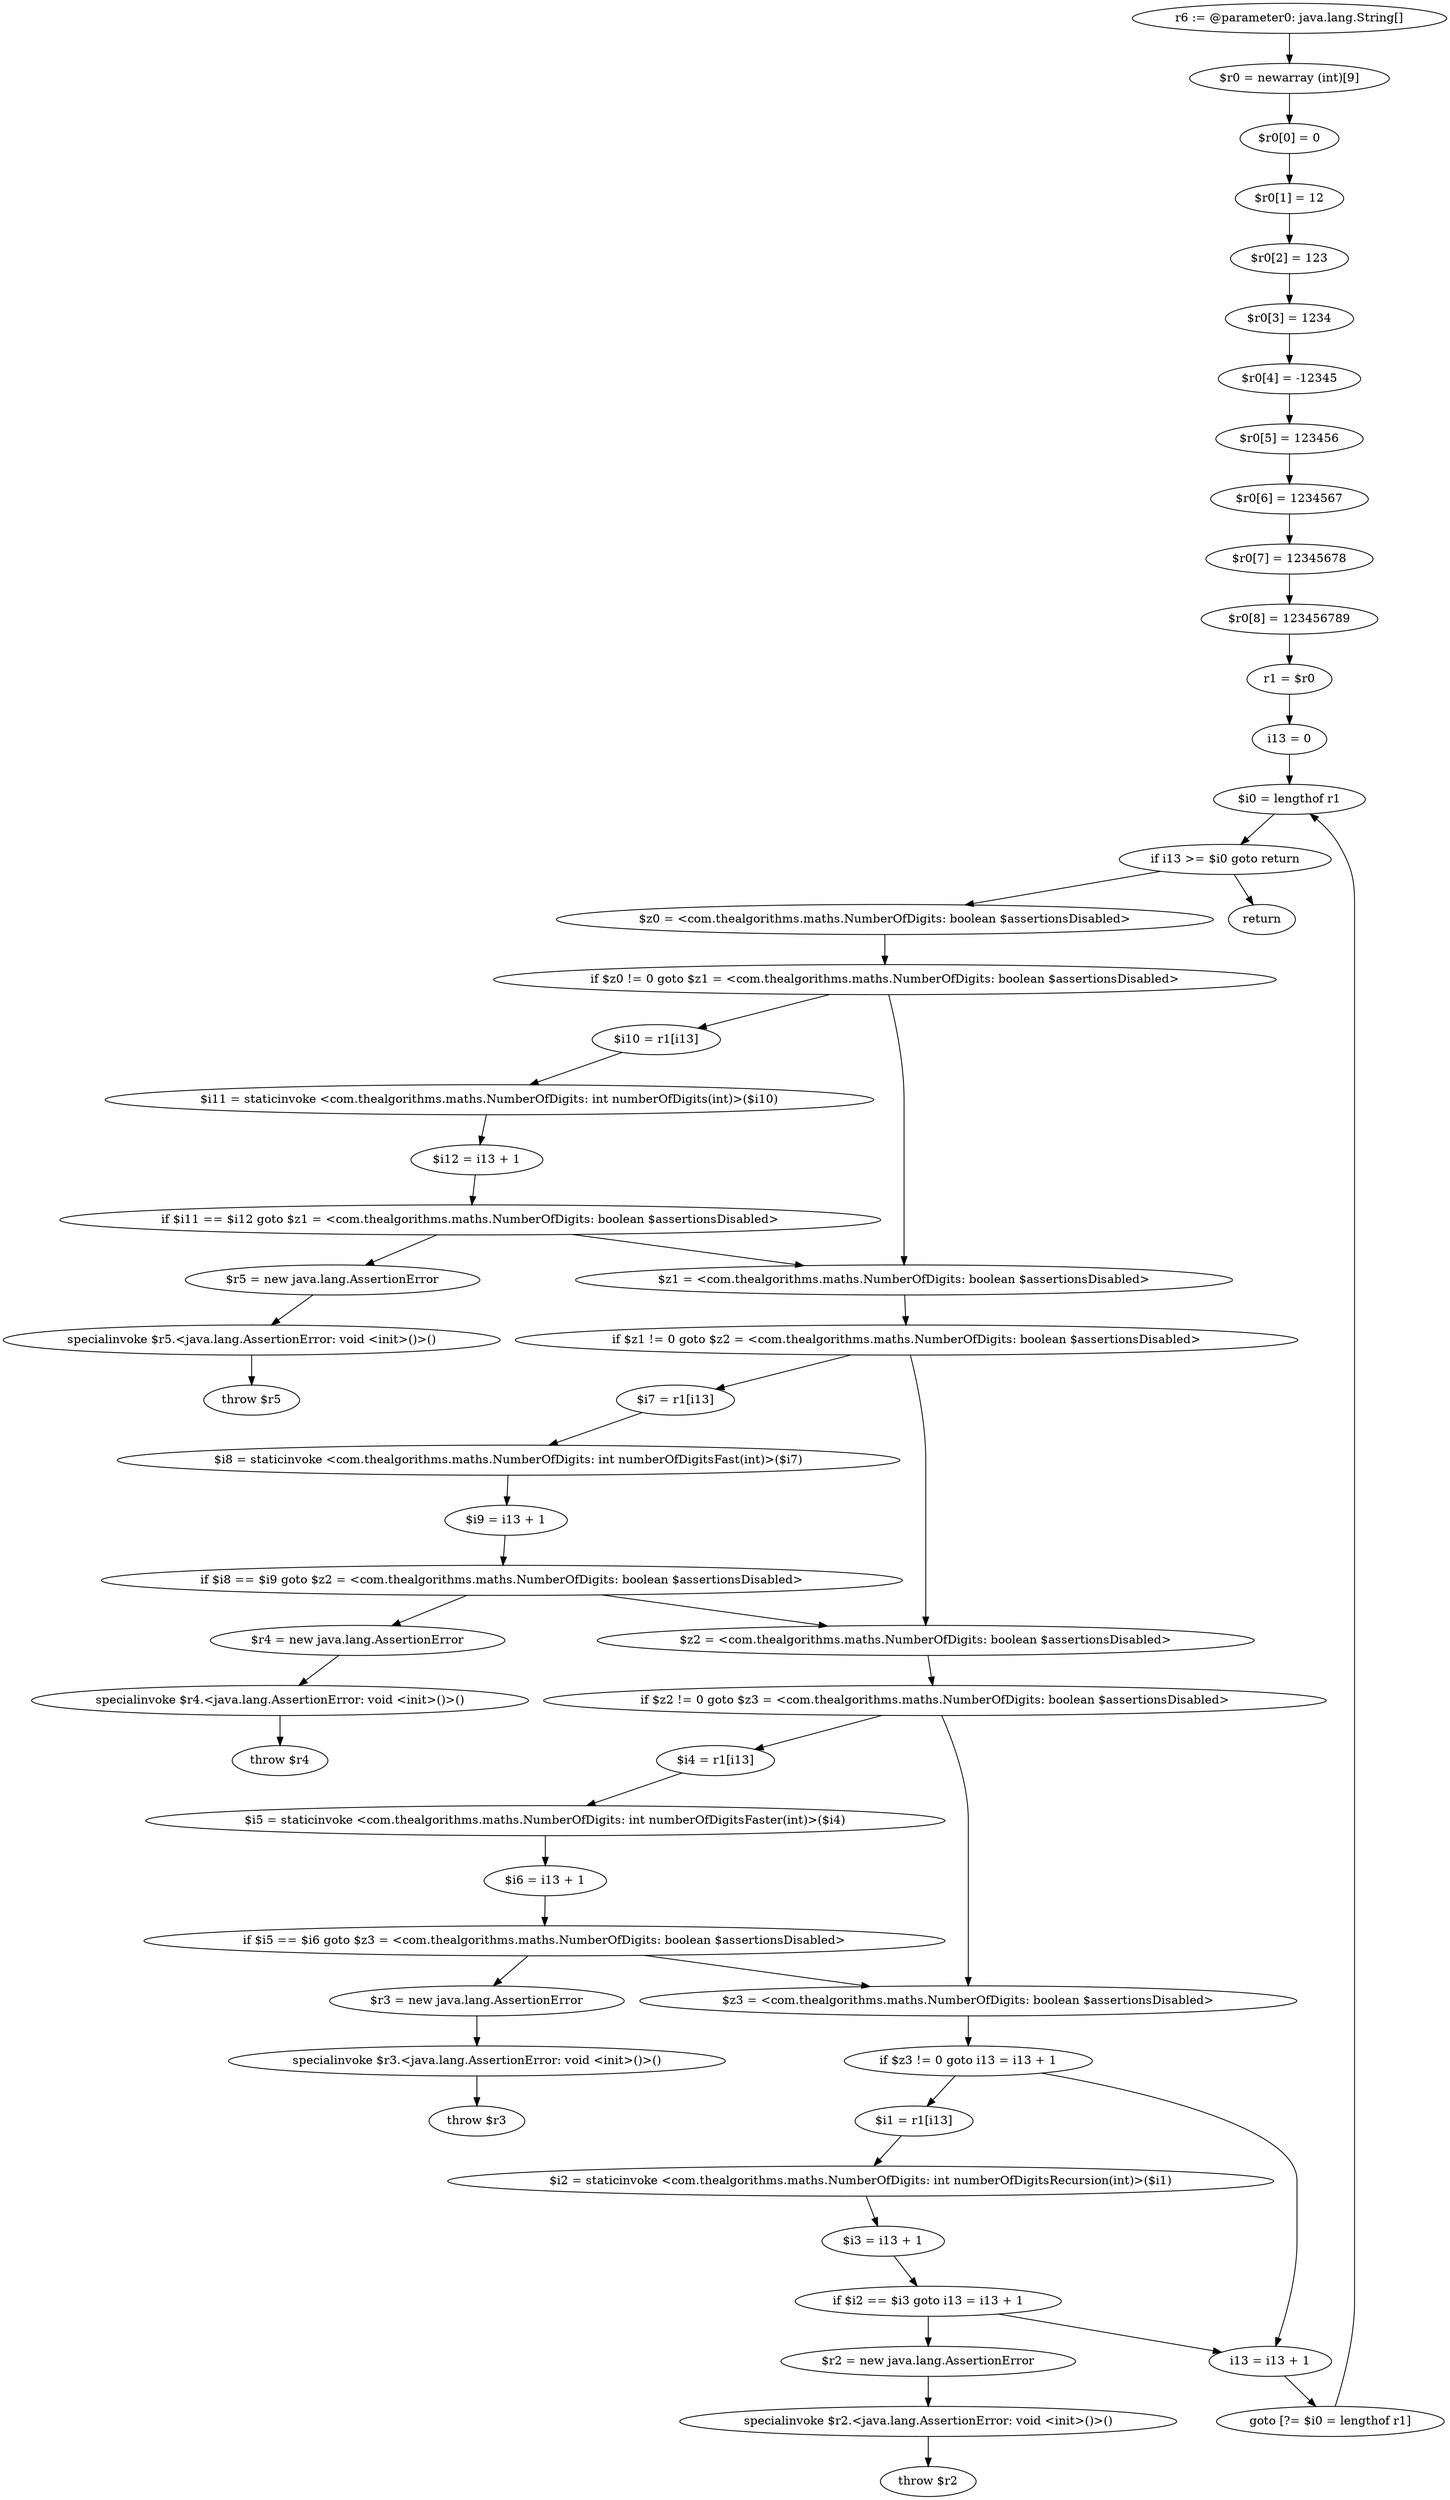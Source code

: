 digraph "unitGraph" {
    "r6 := @parameter0: java.lang.String[]"
    "$r0 = newarray (int)[9]"
    "$r0[0] = 0"
    "$r0[1] = 12"
    "$r0[2] = 123"
    "$r0[3] = 1234"
    "$r0[4] = -12345"
    "$r0[5] = 123456"
    "$r0[6] = 1234567"
    "$r0[7] = 12345678"
    "$r0[8] = 123456789"
    "r1 = $r0"
    "i13 = 0"
    "$i0 = lengthof r1"
    "if i13 >= $i0 goto return"
    "$z0 = <com.thealgorithms.maths.NumberOfDigits: boolean $assertionsDisabled>"
    "if $z0 != 0 goto $z1 = <com.thealgorithms.maths.NumberOfDigits: boolean $assertionsDisabled>"
    "$i10 = r1[i13]"
    "$i11 = staticinvoke <com.thealgorithms.maths.NumberOfDigits: int numberOfDigits(int)>($i10)"
    "$i12 = i13 + 1"
    "if $i11 == $i12 goto $z1 = <com.thealgorithms.maths.NumberOfDigits: boolean $assertionsDisabled>"
    "$r5 = new java.lang.AssertionError"
    "specialinvoke $r5.<java.lang.AssertionError: void <init>()>()"
    "throw $r5"
    "$z1 = <com.thealgorithms.maths.NumberOfDigits: boolean $assertionsDisabled>"
    "if $z1 != 0 goto $z2 = <com.thealgorithms.maths.NumberOfDigits: boolean $assertionsDisabled>"
    "$i7 = r1[i13]"
    "$i8 = staticinvoke <com.thealgorithms.maths.NumberOfDigits: int numberOfDigitsFast(int)>($i7)"
    "$i9 = i13 + 1"
    "if $i8 == $i9 goto $z2 = <com.thealgorithms.maths.NumberOfDigits: boolean $assertionsDisabled>"
    "$r4 = new java.lang.AssertionError"
    "specialinvoke $r4.<java.lang.AssertionError: void <init>()>()"
    "throw $r4"
    "$z2 = <com.thealgorithms.maths.NumberOfDigits: boolean $assertionsDisabled>"
    "if $z2 != 0 goto $z3 = <com.thealgorithms.maths.NumberOfDigits: boolean $assertionsDisabled>"
    "$i4 = r1[i13]"
    "$i5 = staticinvoke <com.thealgorithms.maths.NumberOfDigits: int numberOfDigitsFaster(int)>($i4)"
    "$i6 = i13 + 1"
    "if $i5 == $i6 goto $z3 = <com.thealgorithms.maths.NumberOfDigits: boolean $assertionsDisabled>"
    "$r3 = new java.lang.AssertionError"
    "specialinvoke $r3.<java.lang.AssertionError: void <init>()>()"
    "throw $r3"
    "$z3 = <com.thealgorithms.maths.NumberOfDigits: boolean $assertionsDisabled>"
    "if $z3 != 0 goto i13 = i13 + 1"
    "$i1 = r1[i13]"
    "$i2 = staticinvoke <com.thealgorithms.maths.NumberOfDigits: int numberOfDigitsRecursion(int)>($i1)"
    "$i3 = i13 + 1"
    "if $i2 == $i3 goto i13 = i13 + 1"
    "$r2 = new java.lang.AssertionError"
    "specialinvoke $r2.<java.lang.AssertionError: void <init>()>()"
    "throw $r2"
    "i13 = i13 + 1"
    "goto [?= $i0 = lengthof r1]"
    "return"
    "r6 := @parameter0: java.lang.String[]"->"$r0 = newarray (int)[9]";
    "$r0 = newarray (int)[9]"->"$r0[0] = 0";
    "$r0[0] = 0"->"$r0[1] = 12";
    "$r0[1] = 12"->"$r0[2] = 123";
    "$r0[2] = 123"->"$r0[3] = 1234";
    "$r0[3] = 1234"->"$r0[4] = -12345";
    "$r0[4] = -12345"->"$r0[5] = 123456";
    "$r0[5] = 123456"->"$r0[6] = 1234567";
    "$r0[6] = 1234567"->"$r0[7] = 12345678";
    "$r0[7] = 12345678"->"$r0[8] = 123456789";
    "$r0[8] = 123456789"->"r1 = $r0";
    "r1 = $r0"->"i13 = 0";
    "i13 = 0"->"$i0 = lengthof r1";
    "$i0 = lengthof r1"->"if i13 >= $i0 goto return";
    "if i13 >= $i0 goto return"->"$z0 = <com.thealgorithms.maths.NumberOfDigits: boolean $assertionsDisabled>";
    "if i13 >= $i0 goto return"->"return";
    "$z0 = <com.thealgorithms.maths.NumberOfDigits: boolean $assertionsDisabled>"->"if $z0 != 0 goto $z1 = <com.thealgorithms.maths.NumberOfDigits: boolean $assertionsDisabled>";
    "if $z0 != 0 goto $z1 = <com.thealgorithms.maths.NumberOfDigits: boolean $assertionsDisabled>"->"$i10 = r1[i13]";
    "if $z0 != 0 goto $z1 = <com.thealgorithms.maths.NumberOfDigits: boolean $assertionsDisabled>"->"$z1 = <com.thealgorithms.maths.NumberOfDigits: boolean $assertionsDisabled>";
    "$i10 = r1[i13]"->"$i11 = staticinvoke <com.thealgorithms.maths.NumberOfDigits: int numberOfDigits(int)>($i10)";
    "$i11 = staticinvoke <com.thealgorithms.maths.NumberOfDigits: int numberOfDigits(int)>($i10)"->"$i12 = i13 + 1";
    "$i12 = i13 + 1"->"if $i11 == $i12 goto $z1 = <com.thealgorithms.maths.NumberOfDigits: boolean $assertionsDisabled>";
    "if $i11 == $i12 goto $z1 = <com.thealgorithms.maths.NumberOfDigits: boolean $assertionsDisabled>"->"$r5 = new java.lang.AssertionError";
    "if $i11 == $i12 goto $z1 = <com.thealgorithms.maths.NumberOfDigits: boolean $assertionsDisabled>"->"$z1 = <com.thealgorithms.maths.NumberOfDigits: boolean $assertionsDisabled>";
    "$r5 = new java.lang.AssertionError"->"specialinvoke $r5.<java.lang.AssertionError: void <init>()>()";
    "specialinvoke $r5.<java.lang.AssertionError: void <init>()>()"->"throw $r5";
    "$z1 = <com.thealgorithms.maths.NumberOfDigits: boolean $assertionsDisabled>"->"if $z1 != 0 goto $z2 = <com.thealgorithms.maths.NumberOfDigits: boolean $assertionsDisabled>";
    "if $z1 != 0 goto $z2 = <com.thealgorithms.maths.NumberOfDigits: boolean $assertionsDisabled>"->"$i7 = r1[i13]";
    "if $z1 != 0 goto $z2 = <com.thealgorithms.maths.NumberOfDigits: boolean $assertionsDisabled>"->"$z2 = <com.thealgorithms.maths.NumberOfDigits: boolean $assertionsDisabled>";
    "$i7 = r1[i13]"->"$i8 = staticinvoke <com.thealgorithms.maths.NumberOfDigits: int numberOfDigitsFast(int)>($i7)";
    "$i8 = staticinvoke <com.thealgorithms.maths.NumberOfDigits: int numberOfDigitsFast(int)>($i7)"->"$i9 = i13 + 1";
    "$i9 = i13 + 1"->"if $i8 == $i9 goto $z2 = <com.thealgorithms.maths.NumberOfDigits: boolean $assertionsDisabled>";
    "if $i8 == $i9 goto $z2 = <com.thealgorithms.maths.NumberOfDigits: boolean $assertionsDisabled>"->"$r4 = new java.lang.AssertionError";
    "if $i8 == $i9 goto $z2 = <com.thealgorithms.maths.NumberOfDigits: boolean $assertionsDisabled>"->"$z2 = <com.thealgorithms.maths.NumberOfDigits: boolean $assertionsDisabled>";
    "$r4 = new java.lang.AssertionError"->"specialinvoke $r4.<java.lang.AssertionError: void <init>()>()";
    "specialinvoke $r4.<java.lang.AssertionError: void <init>()>()"->"throw $r4";
    "$z2 = <com.thealgorithms.maths.NumberOfDigits: boolean $assertionsDisabled>"->"if $z2 != 0 goto $z3 = <com.thealgorithms.maths.NumberOfDigits: boolean $assertionsDisabled>";
    "if $z2 != 0 goto $z3 = <com.thealgorithms.maths.NumberOfDigits: boolean $assertionsDisabled>"->"$i4 = r1[i13]";
    "if $z2 != 0 goto $z3 = <com.thealgorithms.maths.NumberOfDigits: boolean $assertionsDisabled>"->"$z3 = <com.thealgorithms.maths.NumberOfDigits: boolean $assertionsDisabled>";
    "$i4 = r1[i13]"->"$i5 = staticinvoke <com.thealgorithms.maths.NumberOfDigits: int numberOfDigitsFaster(int)>($i4)";
    "$i5 = staticinvoke <com.thealgorithms.maths.NumberOfDigits: int numberOfDigitsFaster(int)>($i4)"->"$i6 = i13 + 1";
    "$i6 = i13 + 1"->"if $i5 == $i6 goto $z3 = <com.thealgorithms.maths.NumberOfDigits: boolean $assertionsDisabled>";
    "if $i5 == $i6 goto $z3 = <com.thealgorithms.maths.NumberOfDigits: boolean $assertionsDisabled>"->"$r3 = new java.lang.AssertionError";
    "if $i5 == $i6 goto $z3 = <com.thealgorithms.maths.NumberOfDigits: boolean $assertionsDisabled>"->"$z3 = <com.thealgorithms.maths.NumberOfDigits: boolean $assertionsDisabled>";
    "$r3 = new java.lang.AssertionError"->"specialinvoke $r3.<java.lang.AssertionError: void <init>()>()";
    "specialinvoke $r3.<java.lang.AssertionError: void <init>()>()"->"throw $r3";
    "$z3 = <com.thealgorithms.maths.NumberOfDigits: boolean $assertionsDisabled>"->"if $z3 != 0 goto i13 = i13 + 1";
    "if $z3 != 0 goto i13 = i13 + 1"->"$i1 = r1[i13]";
    "if $z3 != 0 goto i13 = i13 + 1"->"i13 = i13 + 1";
    "$i1 = r1[i13]"->"$i2 = staticinvoke <com.thealgorithms.maths.NumberOfDigits: int numberOfDigitsRecursion(int)>($i1)";
    "$i2 = staticinvoke <com.thealgorithms.maths.NumberOfDigits: int numberOfDigitsRecursion(int)>($i1)"->"$i3 = i13 + 1";
    "$i3 = i13 + 1"->"if $i2 == $i3 goto i13 = i13 + 1";
    "if $i2 == $i3 goto i13 = i13 + 1"->"$r2 = new java.lang.AssertionError";
    "if $i2 == $i3 goto i13 = i13 + 1"->"i13 = i13 + 1";
    "$r2 = new java.lang.AssertionError"->"specialinvoke $r2.<java.lang.AssertionError: void <init>()>()";
    "specialinvoke $r2.<java.lang.AssertionError: void <init>()>()"->"throw $r2";
    "i13 = i13 + 1"->"goto [?= $i0 = lengthof r1]";
    "goto [?= $i0 = lengthof r1]"->"$i0 = lengthof r1";
}
